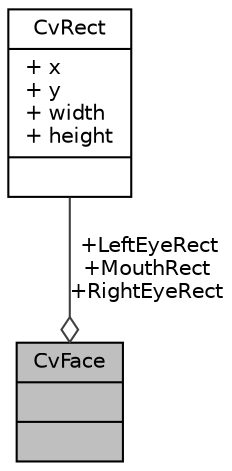 digraph "CvFace"
{
 // LATEX_PDF_SIZE
  edge [fontname="Helvetica",fontsize="10",labelfontname="Helvetica",labelfontsize="10"];
  node [fontname="Helvetica",fontsize="10",shape=record];
  Node1 [label="{CvFace\n||}",height=0.2,width=0.4,color="black", fillcolor="grey75", style="filled", fontcolor="black",tooltip=" "];
  Node2 -> Node1 [color="grey25",fontsize="10",style="solid",label=" +LeftEyeRect\n+MouthRect\n+RightEyeRect" ,arrowhead="odiamond",fontname="Helvetica"];
  Node2 [label="{CvRect\n|+ x\l+ y\l+ width\l+ height\l|}",height=0.2,width=0.4,color="black", fillcolor="white", style="filled",URL="$struct_cv_rect.html",tooltip=" "];
}
